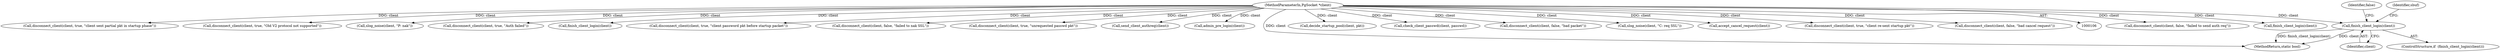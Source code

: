 digraph "0_pgbouncer_74d6e5f7de5ec736f71204b7b422af7380c19ac5@pointer" {
"1000136" [label="(Call,finish_client_login(client))"];
"1000107" [label="(MethodParameterIn,PgSocket *client)"];
"1000241" [label="(Call,disconnect_client(client, false, \"failed to send auth req\"))"];
"1000230" [label="(Call,finish_client_login(client))"];
"1000124" [label="(Call,disconnect_client(client, true, \"client sent partial pkt in startup phase\"))"];
"1000179" [label="(Call,disconnect_client(client, true, \"Old V2 protocol not supported\"))"];
"1000148" [label="(Identifier,false)"];
"1000107" [label="(MethodParameterIn,PgSocket *client)"];
"1000158" [label="(Call,slog_noise(client, \"P: nak\"))"];
"1000296" [label="(Call,disconnect_client(client, true, \"Auth failed\"))"];
"1000290" [label="(Call,finish_client_login(client))"];
"1000255" [label="(Call,disconnect_client(client, true, \"client password pkt before startup packet\"))"];
"1000140" [label="(Identifier,sbuf)"];
"1000171" [label="(Call,disconnect_client(client, false, \"failed to nak SSL\"))"];
"1000266" [label="(Call,disconnect_client(client, true, \"unrequested passwd pkt\"))"];
"1000238" [label="(Call,send_client_authreq(client))"];
"1000215" [label="(Call,admin_pre_login(client))"];
"1000137" [label="(Identifier,client)"];
"1000356" [label="(MethodReturn,static bool)"];
"1000135" [label="(ControlStructure,if  (finish_client_login(client)))"];
"1000199" [label="(Call,decide_startup_pool(client, pkt))"];
"1000284" [label="(Call,check_client_passwd(client, passwd))"];
"1000136" [label="(Call,finish_client_login(client))"];
"1000338" [label="(Call,disconnect_client(client, false, \"bad packet\"))"];
"1000155" [label="(Call,slog_noise(client, \"C: req SSL\"))"];
"1000328" [label="(Call,accept_cancel_request(client))"];
"1000191" [label="(Call,disconnect_client(client, true, \"client re-sent startup pkt\"))"];
"1000331" [label="(Call,disconnect_client(client, false, \"bad cancel request\"))"];
"1000136" -> "1000135"  [label="AST: "];
"1000136" -> "1000137"  [label="CFG: "];
"1000137" -> "1000136"  [label="AST: "];
"1000140" -> "1000136"  [label="CFG: "];
"1000148" -> "1000136"  [label="CFG: "];
"1000136" -> "1000356"  [label="DDG: finish_client_login(client)"];
"1000136" -> "1000356"  [label="DDG: client"];
"1000107" -> "1000136"  [label="DDG: client"];
"1000107" -> "1000106"  [label="AST: "];
"1000107" -> "1000356"  [label="DDG: client"];
"1000107" -> "1000124"  [label="DDG: client"];
"1000107" -> "1000155"  [label="DDG: client"];
"1000107" -> "1000158"  [label="DDG: client"];
"1000107" -> "1000171"  [label="DDG: client"];
"1000107" -> "1000179"  [label="DDG: client"];
"1000107" -> "1000191"  [label="DDG: client"];
"1000107" -> "1000199"  [label="DDG: client"];
"1000107" -> "1000215"  [label="DDG: client"];
"1000107" -> "1000230"  [label="DDG: client"];
"1000107" -> "1000238"  [label="DDG: client"];
"1000107" -> "1000241"  [label="DDG: client"];
"1000107" -> "1000255"  [label="DDG: client"];
"1000107" -> "1000266"  [label="DDG: client"];
"1000107" -> "1000284"  [label="DDG: client"];
"1000107" -> "1000290"  [label="DDG: client"];
"1000107" -> "1000296"  [label="DDG: client"];
"1000107" -> "1000328"  [label="DDG: client"];
"1000107" -> "1000331"  [label="DDG: client"];
"1000107" -> "1000338"  [label="DDG: client"];
}
